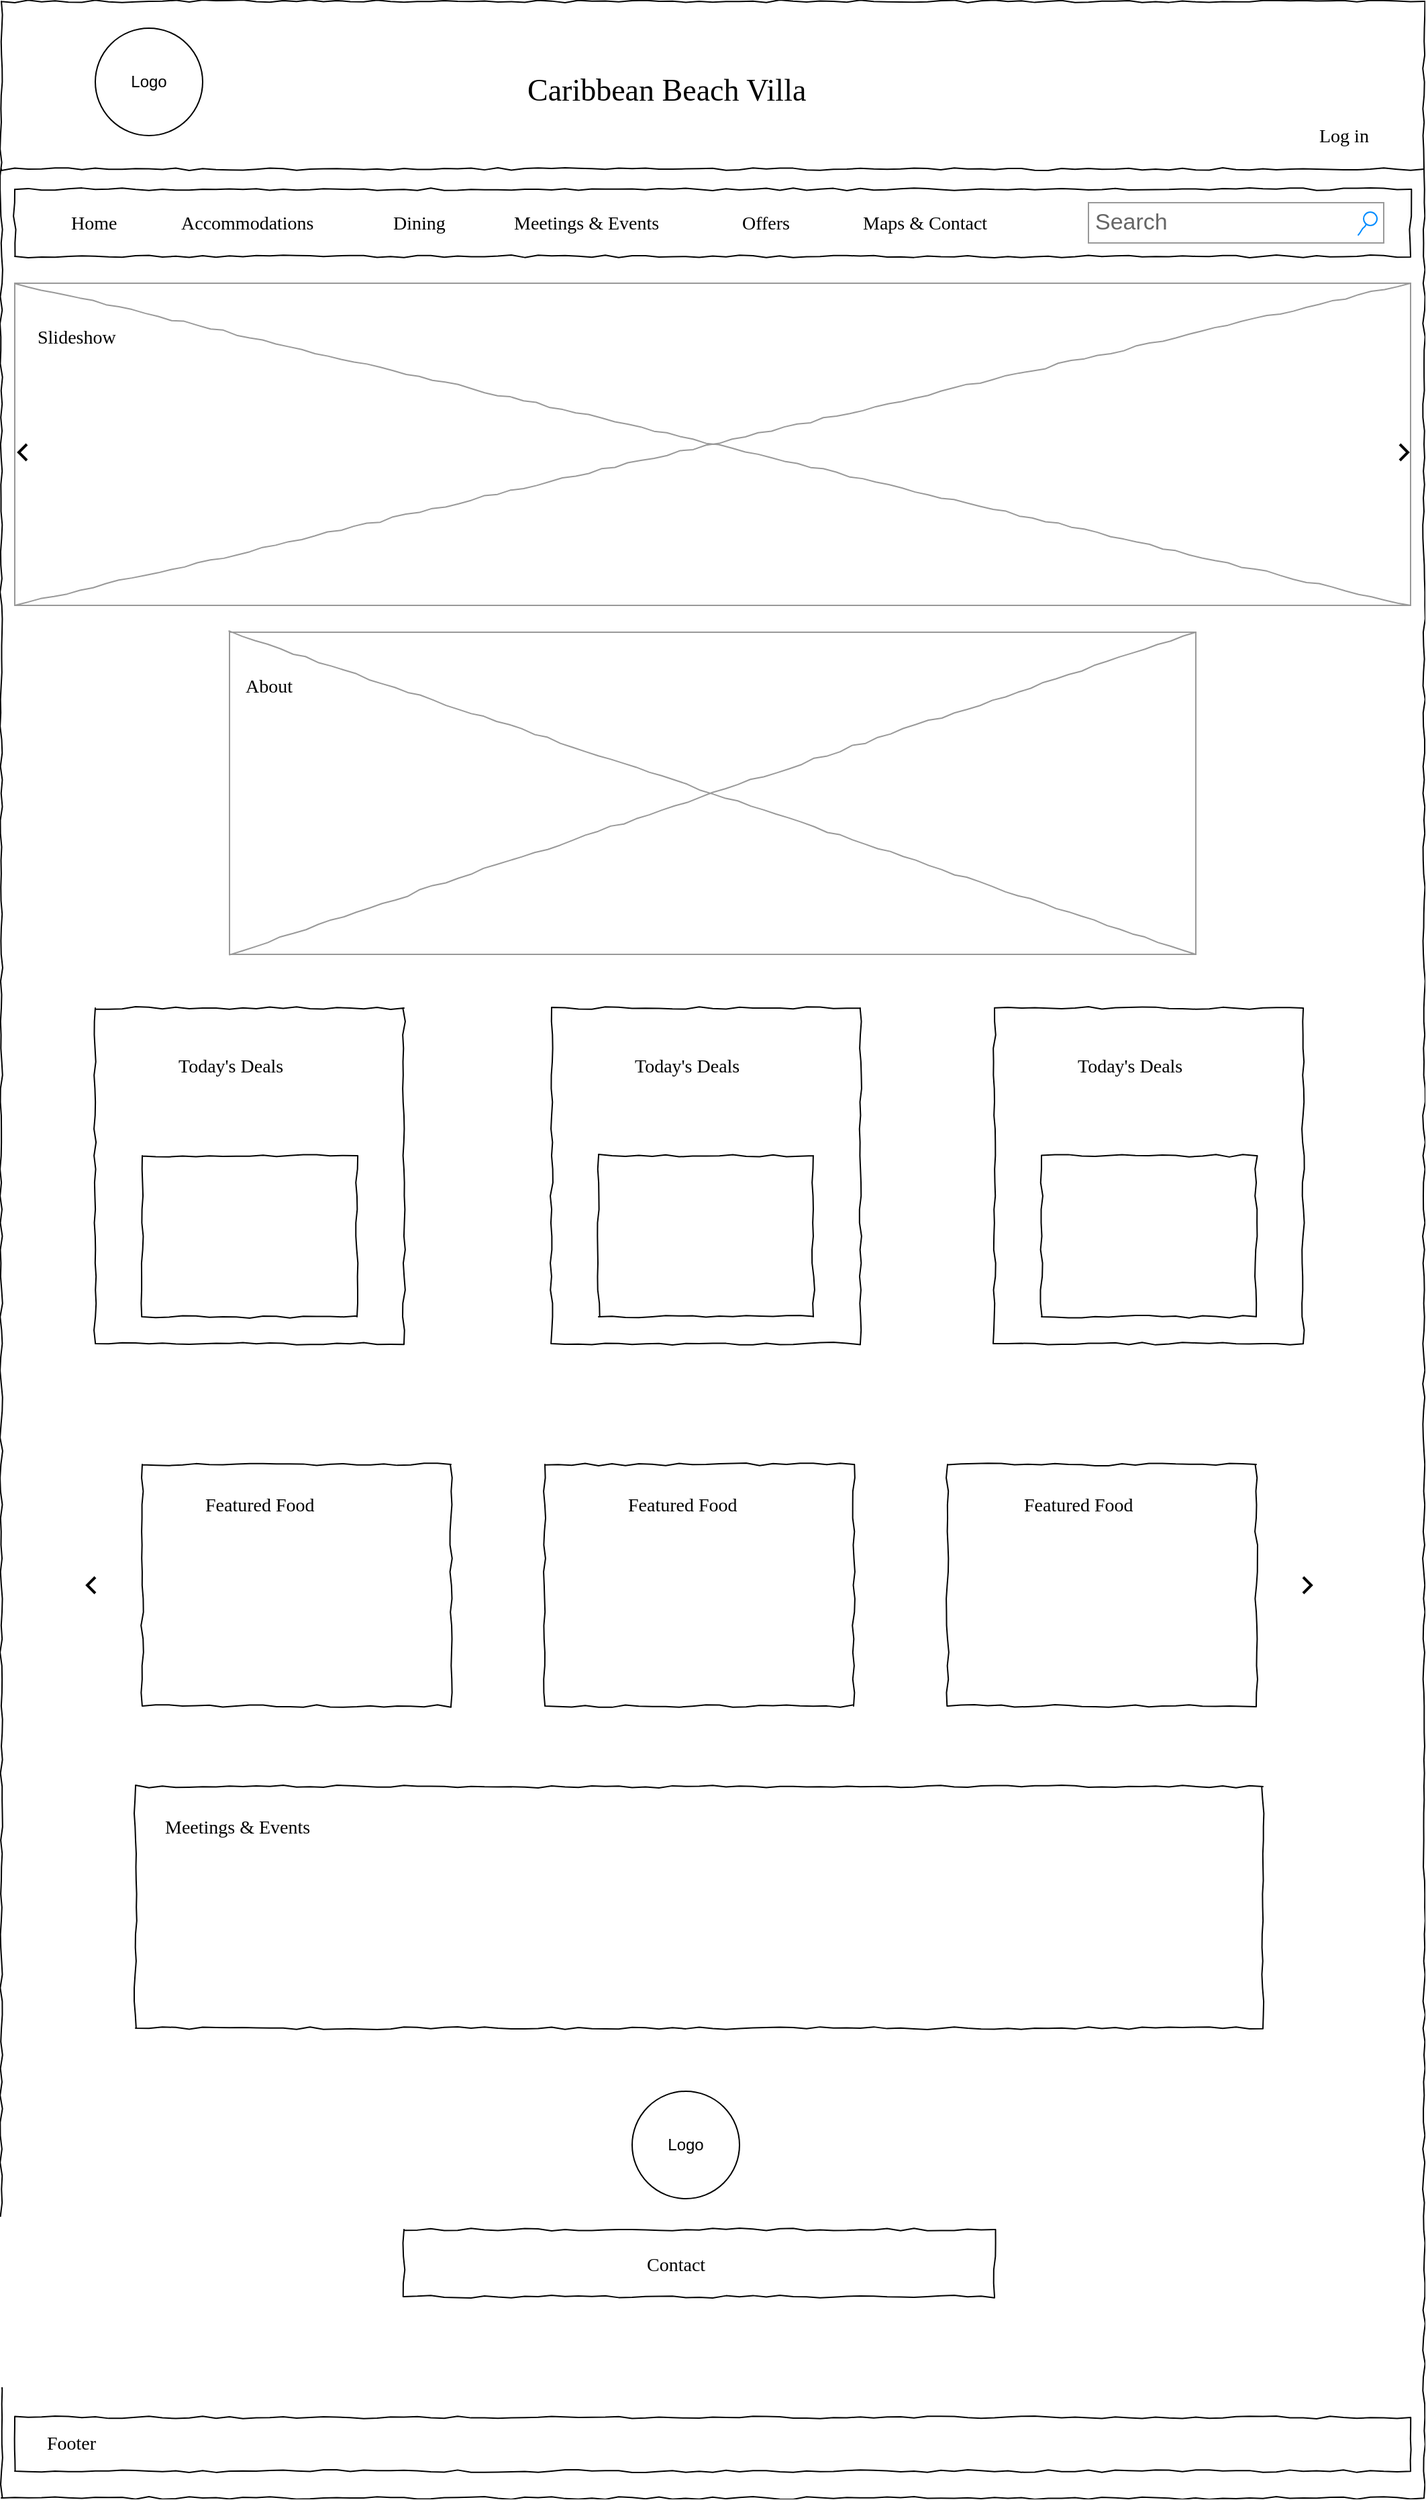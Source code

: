 <mxfile version="13.1.3" type="device"><diagram name="Page-1" id="03018318-947c-dd8e-b7a3-06fadd420f32"><mxGraphModel dx="1209" dy="573" grid="1" gridSize="10" guides="1" tooltips="1" connect="1" arrows="1" fold="1" page="1" pageScale="1" pageWidth="1100" pageHeight="850" background="#ffffff" math="0" shadow="0"><root><mxCell id="0"/><mxCell id="1" parent="0"/><mxCell id="677b7b8949515195-1" value="" style="whiteSpace=wrap;html=1;rounded=0;shadow=0;labelBackgroundColor=none;strokeColor=#000000;strokeWidth=1;fillColor=none;fontFamily=Verdana;fontSize=12;fontColor=#000000;align=center;comic=1;" parent="1" vertex="1"><mxGeometry x="20" y="20" width="1060" height="1860" as="geometry"/></mxCell><mxCell id="677b7b8949515195-3" value="Search" style="strokeWidth=1;shadow=0;dashed=0;align=center;html=1;shape=mxgraph.mockup.forms.searchBox;strokeColor=#999999;mainText=;strokeColor2=#008cff;fontColor=#666666;fontSize=17;align=left;spacingLeft=3;rounded=0;labelBackgroundColor=none;comic=1;" parent="1" vertex="1"><mxGeometry x="830" y="170" width="220" height="30" as="geometry"/></mxCell><mxCell id="677b7b8949515195-7" value="Log in" style="text;html=1;points=[];align=left;verticalAlign=top;spacingTop=-4;fontSize=14;fontFamily=Verdana" parent="1" vertex="1"><mxGeometry x="1000" y="110" width="60" height="20" as="geometry"/></mxCell><mxCell id="677b7b8949515195-9" value="" style="line;strokeWidth=1;html=1;rounded=0;shadow=0;labelBackgroundColor=none;fillColor=none;fontFamily=Verdana;fontSize=14;fontColor=#000000;align=center;comic=1;" parent="1" vertex="1"><mxGeometry x="20" y="140" width="1060" height="10" as="geometry"/></mxCell><mxCell id="677b7b8949515195-10" value="" style="whiteSpace=wrap;html=1;rounded=0;shadow=0;labelBackgroundColor=none;strokeWidth=1;fillColor=none;fontFamily=Verdana;fontSize=12;align=center;comic=1;" parent="1" vertex="1"><mxGeometry x="30" y="160" width="1040" height="50" as="geometry"/></mxCell><mxCell id="677b7b8949515195-11" value="Home" style="text;html=1;points=[];align=left;verticalAlign=top;spacingTop=-4;fontSize=14;fontFamily=Verdana" parent="1" vertex="1"><mxGeometry x="70" y="175" width="60" height="20" as="geometry"/></mxCell><mxCell id="677b7b8949515195-12" value="Accommodations" style="text;html=1;points=[];align=left;verticalAlign=top;spacingTop=-4;fontSize=14;fontFamily=Verdana" parent="1" vertex="1"><mxGeometry x="152" y="175" width="60" height="20" as="geometry"/></mxCell><mxCell id="677b7b8949515195-13" value="Dining" style="text;html=1;points=[];align=left;verticalAlign=top;spacingTop=-4;fontSize=14;fontFamily=Verdana" parent="1" vertex="1"><mxGeometry x="310" y="175" width="60" height="20" as="geometry"/></mxCell><mxCell id="677b7b8949515195-14" value="Meetings &amp;amp; Events" style="text;html=1;points=[];align=left;verticalAlign=top;spacingTop=-4;fontSize=14;fontFamily=Verdana" parent="1" vertex="1"><mxGeometry x="400" y="175" width="60" height="20" as="geometry"/></mxCell><mxCell id="677b7b8949515195-15" value="&lt;div style=&quot;text-align: justify&quot;&gt;&lt;br&gt;&lt;/div&gt;" style="whiteSpace=wrap;html=1;rounded=0;shadow=0;labelBackgroundColor=none;strokeWidth=1;fillColor=none;fontFamily=Verdana;fontSize=12;align=center;verticalAlign=top;spacing=10;comic=1;" parent="1" vertex="1"><mxGeometry x="120" y="1350" width="840" height="180" as="geometry"/></mxCell><mxCell id="677b7b8949515195-16" value="" style="verticalLabelPosition=bottom;shadow=0;dashed=0;align=center;html=1;verticalAlign=top;strokeWidth=1;shape=mxgraph.mockup.graphics.simpleIcon;strokeColor=#999999;rounded=0;labelBackgroundColor=none;fontFamily=Verdana;fontSize=14;fontColor=#000000;comic=1;" parent="1" vertex="1"><mxGeometry x="30" y="230" width="1040" height="240" as="geometry"/></mxCell><mxCell id="677b7b8949515195-25" value="" style="whiteSpace=wrap;html=1;rounded=0;shadow=0;labelBackgroundColor=none;strokeWidth=1;fillColor=none;fontFamily=Verdana;fontSize=12;align=center;comic=1;" parent="1" vertex="1"><mxGeometry x="90" y="770" width="230" height="250" as="geometry"/></mxCell><mxCell id="677b7b8949515195-26" value="" style="whiteSpace=wrap;html=1;rounded=0;shadow=0;labelBackgroundColor=none;strokeWidth=1;fillColor=none;fontFamily=Verdana;fontSize=12;align=center;comic=1;" parent="1" vertex="1"><mxGeometry x="125" y="1110" width="230" height="180" as="geometry"/></mxCell><mxCell id="677b7b8949515195-42" value="Featured Food" style="text;html=1;points=[];align=left;verticalAlign=top;spacingTop=-4;fontSize=14;fontFamily=Verdana" parent="1" vertex="1"><mxGeometry x="170" y="1130" width="170" height="20" as="geometry"/></mxCell><mxCell id="677b7b8949515195-44" value="Slideshow" style="text;html=1;points=[];align=left;verticalAlign=top;spacingTop=-4;fontSize=14;fontFamily=Verdana" parent="1" vertex="1"><mxGeometry x="45" y="260" width="170" height="20" as="geometry"/></mxCell><mxCell id="b6ExDAWRWVankt7wzvUZ-1" value="Logo" style="ellipse;whiteSpace=wrap;html=1;aspect=fixed;" vertex="1" parent="1"><mxGeometry x="90" y="40" width="80" height="80" as="geometry"/></mxCell><mxCell id="b6ExDAWRWVankt7wzvUZ-2" value="Caribbean Beach Villa" style="text;html=1;points=[];align=left;verticalAlign=top;spacingTop=-4;fontSize=23;fontFamily=Verdana" vertex="1" parent="1"><mxGeometry x="410" y="70" width="260" height="30" as="geometry"/></mxCell><mxCell id="b6ExDAWRWVankt7wzvUZ-7" value="" style="shape=image;html=1;verticalAlign=top;verticalLabelPosition=bottom;labelBackgroundColor=#ffffff;imageAspect=0;aspect=fixed;image=https://cdn4.iconfinder.com/data/icons/essential-app-2/16/user-avatar-human-admin-login-128.png;fontSize=23;" vertex="1" parent="1"><mxGeometry x="1010" y="82" width="28" height="28" as="geometry"/></mxCell><mxCell id="b6ExDAWRWVankt7wzvUZ-9" value="Maps &amp;amp; Contact" style="text;html=1;points=[];align=left;verticalAlign=top;spacingTop=-4;fontSize=14;fontFamily=Verdana" vertex="1" parent="1"><mxGeometry x="660" y="175" width="60" height="20" as="geometry"/></mxCell><mxCell id="b6ExDAWRWVankt7wzvUZ-10" value="Offers" style="text;html=1;points=[];align=left;verticalAlign=top;spacingTop=-4;fontSize=14;fontFamily=Verdana" vertex="1" parent="1"><mxGeometry x="570" y="175" width="60" height="20" as="geometry"/></mxCell><mxCell id="b6ExDAWRWVankt7wzvUZ-13" value="" style="verticalLabelPosition=bottom;shadow=0;dashed=0;align=center;html=1;verticalAlign=top;strokeWidth=1;shape=mxgraph.mockup.graphics.simpleIcon;strokeColor=#999999;rounded=0;labelBackgroundColor=none;fontFamily=Verdana;fontSize=14;fontColor=#000000;comic=1;" vertex="1" parent="1"><mxGeometry x="190" y="490" width="720" height="240" as="geometry"/></mxCell><mxCell id="b6ExDAWRWVankt7wzvUZ-14" value="About" style="text;html=1;points=[];align=left;verticalAlign=top;spacingTop=-4;fontSize=14;fontFamily=Verdana" vertex="1" parent="1"><mxGeometry x="200" y="520" width="170" height="20" as="geometry"/></mxCell><mxCell id="b6ExDAWRWVankt7wzvUZ-15" value="" style="whiteSpace=wrap;html=1;rounded=0;shadow=0;labelBackgroundColor=none;strokeWidth=1;fillColor=none;fontFamily=Verdana;fontSize=12;align=center;comic=1;" vertex="1" parent="1"><mxGeometry x="760" y="770" width="230" height="250" as="geometry"/></mxCell><mxCell id="b6ExDAWRWVankt7wzvUZ-16" value="" style="whiteSpace=wrap;html=1;rounded=0;shadow=0;labelBackgroundColor=none;strokeWidth=1;fillColor=none;fontFamily=Verdana;fontSize=12;align=center;comic=1;" vertex="1" parent="1"><mxGeometry x="430" y="770" width="230" height="250" as="geometry"/></mxCell><mxCell id="b6ExDAWRWVankt7wzvUZ-17" value="Today's Deals" style="text;html=1;points=[];align=left;verticalAlign=top;spacingTop=-4;fontSize=14;fontFamily=Verdana" vertex="1" parent="1"><mxGeometry x="820" y="803" width="170" height="20" as="geometry"/></mxCell><mxCell id="b6ExDAWRWVankt7wzvUZ-18" value="Today's Deals" style="text;html=1;points=[];align=left;verticalAlign=top;spacingTop=-4;fontSize=14;fontFamily=Verdana" vertex="1" parent="1"><mxGeometry x="150" y="803" width="170" height="20" as="geometry"/></mxCell><mxCell id="b6ExDAWRWVankt7wzvUZ-19" value="Today's Deals" style="text;html=1;points=[];align=left;verticalAlign=top;spacingTop=-4;fontSize=14;fontFamily=Verdana" vertex="1" parent="1"><mxGeometry x="490" y="803" width="170" height="20" as="geometry"/></mxCell><mxCell id="b6ExDAWRWVankt7wzvUZ-22" value="" style="whiteSpace=wrap;html=1;rounded=0;shadow=0;labelBackgroundColor=none;strokeWidth=1;fillColor=none;fontFamily=Verdana;fontSize=12;align=center;comic=1;" vertex="1" parent="1"><mxGeometry x="425" y="1110" width="230" height="180" as="geometry"/></mxCell><mxCell id="b6ExDAWRWVankt7wzvUZ-23" value="" style="whiteSpace=wrap;html=1;rounded=0;shadow=0;labelBackgroundColor=none;strokeWidth=1;fillColor=none;fontFamily=Verdana;fontSize=12;align=center;comic=1;" vertex="1" parent="1"><mxGeometry x="725" y="1110" width="230" height="180" as="geometry"/></mxCell><mxCell id="b6ExDAWRWVankt7wzvUZ-24" value="" style="whiteSpace=wrap;html=1;rounded=0;shadow=0;labelBackgroundColor=none;strokeWidth=1;fillColor=none;fontFamily=Verdana;fontSize=12;align=center;comic=1;" vertex="1" parent="1"><mxGeometry x="125" y="880" width="160" height="120" as="geometry"/></mxCell><mxCell id="b6ExDAWRWVankt7wzvUZ-25" value="" style="whiteSpace=wrap;html=1;rounded=0;shadow=0;labelBackgroundColor=none;strokeWidth=1;fillColor=none;fontFamily=Verdana;fontSize=12;align=center;comic=1;" vertex="1" parent="1"><mxGeometry x="465" y="880" width="160" height="120" as="geometry"/></mxCell><mxCell id="b6ExDAWRWVankt7wzvUZ-26" value="" style="whiteSpace=wrap;html=1;rounded=0;shadow=0;labelBackgroundColor=none;strokeWidth=1;fillColor=none;fontFamily=Verdana;fontSize=12;align=center;comic=1;" vertex="1" parent="1"><mxGeometry x="795" y="880" width="160" height="120" as="geometry"/></mxCell><mxCell id="b6ExDAWRWVankt7wzvUZ-27" value="Featured Food" style="text;html=1;points=[];align=left;verticalAlign=top;spacingTop=-4;fontSize=14;fontFamily=Verdana" vertex="1" parent="1"><mxGeometry x="485" y="1130" width="170" height="20" as="geometry"/></mxCell><mxCell id="b6ExDAWRWVankt7wzvUZ-29" value="" style="html=1;verticalLabelPosition=bottom;labelBackgroundColor=#ffffff;verticalAlign=top;shadow=0;dashed=0;strokeWidth=2;shape=mxgraph.ios7.misc.left;strokeColor=#000000;fontSize=23;" vertex="1" parent="1"><mxGeometry x="84" y="1194" width="6" height="12" as="geometry"/></mxCell><mxCell id="b6ExDAWRWVankt7wzvUZ-30" value="" style="html=1;verticalLabelPosition=bottom;labelBackgroundColor=#ffffff;verticalAlign=top;shadow=0;dashed=0;strokeWidth=2;shape=mxgraph.ios7.misc.left;strokeColor=#000000;fontSize=23;rotation=-180;" vertex="1" parent="1"><mxGeometry x="990" y="1194" width="6" height="12" as="geometry"/></mxCell><mxCell id="b6ExDAWRWVankt7wzvUZ-31" value="Featured Food" style="text;html=1;points=[];align=left;verticalAlign=top;spacingTop=-4;fontSize=14;fontFamily=Verdana" vertex="1" parent="1"><mxGeometry x="780" y="1130" width="170" height="20" as="geometry"/></mxCell><mxCell id="b6ExDAWRWVankt7wzvUZ-32" value="" style="html=1;verticalLabelPosition=bottom;labelBackgroundColor=#ffffff;verticalAlign=top;shadow=0;dashed=0;strokeWidth=2;shape=mxgraph.ios7.misc.left;strokeColor=#000000;fontSize=23;" vertex="1" parent="1"><mxGeometry x="33" y="350" width="6" height="12" as="geometry"/></mxCell><mxCell id="b6ExDAWRWVankt7wzvUZ-33" value="" style="html=1;verticalLabelPosition=bottom;labelBackgroundColor=#ffffff;verticalAlign=top;shadow=0;dashed=0;strokeWidth=2;shape=mxgraph.ios7.misc.left;strokeColor=#000000;fontSize=23;rotation=-180;" vertex="1" parent="1"><mxGeometry x="1062" y="350" width="6" height="12" as="geometry"/></mxCell><mxCell id="b6ExDAWRWVankt7wzvUZ-34" value="Meetings &amp;amp; Events" style="text;html=1;points=[];align=left;verticalAlign=top;spacingTop=-4;fontSize=14;fontFamily=Verdana" vertex="1" parent="1"><mxGeometry x="140" y="1370" width="170" height="20" as="geometry"/></mxCell><mxCell id="b6ExDAWRWVankt7wzvUZ-35" value="Logo" style="ellipse;whiteSpace=wrap;html=1;aspect=fixed;" vertex="1" parent="1"><mxGeometry x="490" y="1577" width="80" height="80" as="geometry"/></mxCell><mxCell id="b6ExDAWRWVankt7wzvUZ-36" value="" style="whiteSpace=wrap;html=1;rounded=0;shadow=0;labelBackgroundColor=none;strokeWidth=1;fillColor=none;fontFamily=Verdana;fontSize=12;align=center;comic=1;" vertex="1" parent="1"><mxGeometry x="30" y="1820" width="1040" height="40" as="geometry"/></mxCell><mxCell id="b6ExDAWRWVankt7wzvUZ-37" value="Footer" style="text;html=1;points=[];align=left;verticalAlign=top;spacingTop=-4;fontSize=14;fontFamily=Verdana" vertex="1" parent="1"><mxGeometry x="52" y="1829" width="60" height="20" as="geometry"/></mxCell><mxCell id="b6ExDAWRWVankt7wzvUZ-38" value="" style="whiteSpace=wrap;html=1;rounded=0;shadow=0;labelBackgroundColor=none;strokeWidth=1;fillColor=none;fontFamily=Verdana;fontSize=12;align=center;comic=1;" vertex="1" parent="1"><mxGeometry x="320" y="1680" width="440" height="50" as="geometry"/></mxCell><mxCell id="b6ExDAWRWVankt7wzvUZ-39" value="Contact" style="text;html=1;points=[];align=left;verticalAlign=top;spacingTop=-4;fontSize=14;fontFamily=Verdana" vertex="1" parent="1"><mxGeometry x="499" y="1696" width="60" height="20" as="geometry"/></mxCell><mxCell id="b6ExDAWRWVankt7wzvUZ-40" value="" style="shape=image;html=1;verticalAlign=top;verticalLabelPosition=bottom;labelBackgroundColor=#ffffff;imageAspect=0;aspect=fixed;image=https://cdn3.iconfinder.com/data/icons/peelicons-vol-1/50/Facebook-128.png;strokeColor=#000000;fontSize=23;" vertex="1" parent="1"><mxGeometry x="482" y="1750" width="40" height="40" as="geometry"/></mxCell><mxCell id="b6ExDAWRWVankt7wzvUZ-41" value="" style="shape=image;html=1;verticalAlign=top;verticalLabelPosition=bottom;labelBackgroundColor=#ffffff;imageAspect=0;aspect=fixed;image=https://cdn3.iconfinder.com/data/icons/peelicons-vol-1/50/Mail-128.png;strokeColor=#000000;fontSize=23;" vertex="1" parent="1"><mxGeometry x="430" y="1750" width="40" height="40" as="geometry"/></mxCell><mxCell id="b6ExDAWRWVankt7wzvUZ-42" value="" style="shape=image;html=1;verticalAlign=top;verticalLabelPosition=bottom;labelBackgroundColor=#ffffff;imageAspect=0;aspect=fixed;image=https://cdn3.iconfinder.com/data/icons/peelicons-vol-1/50/Twitter-128.png;strokeColor=#000000;fontSize=23;" vertex="1" parent="1"><mxGeometry x="588" y="1750" width="40" height="40" as="geometry"/></mxCell><mxCell id="b6ExDAWRWVankt7wzvUZ-43" value="" style="shape=image;html=1;verticalAlign=top;verticalLabelPosition=bottom;labelBackgroundColor=#ffffff;imageAspect=0;aspect=fixed;image=https://cdn3.iconfinder.com/data/icons/peelicons-vol-1/50/Intsagram-128.png;strokeColor=#000000;fontSize=23;" vertex="1" parent="1"><mxGeometry x="535" y="1750" width="40" height="40" as="geometry"/></mxCell></root></mxGraphModel></diagram></mxfile>